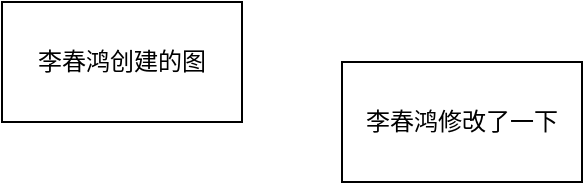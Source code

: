<mxfile version="14.3.2" type="github">
  <diagram id="lWZsnoHADn8aoT0q045N" name="第 1 页">
    <mxGraphModel dx="1550" dy="867" grid="1" gridSize="10" guides="1" tooltips="1" connect="1" arrows="1" fold="1" page="1" pageScale="1" pageWidth="827" pageHeight="1169" math="0" shadow="0">
      <root>
        <mxCell id="0" />
        <mxCell id="1" parent="0" />
        <mxCell id="dNrIRE4_r-HRQPi42-y0-1" value="李春鸿创建的图" style="whiteSpace=wrap;html=1;" parent="1" vertex="1">
          <mxGeometry x="170" y="260" width="120" height="60" as="geometry" />
        </mxCell>
        <mxCell id="PYMLFkt5xwBt-f6GrkGp-1" value="李春鸿修改了一下" style="whiteSpace=wrap;html=1;" vertex="1" parent="1">
          <mxGeometry x="340" y="290" width="120" height="60" as="geometry" />
        </mxCell>
      </root>
    </mxGraphModel>
  </diagram>
</mxfile>
